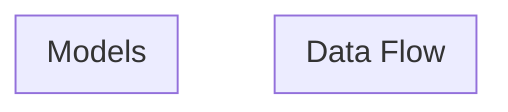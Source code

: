 %% Mermaid.js workflow diagram for 19756.ipynb

flowchart TD
  %% No specific data sources provided in the report
  
  subgraph "DataFlow" [Data Flow]
    direction TB
    %% No specific data variables or transformations are provided
  end

  subgraph "Models" [Models]
    direction TB
    %% No specific models are provided
  end